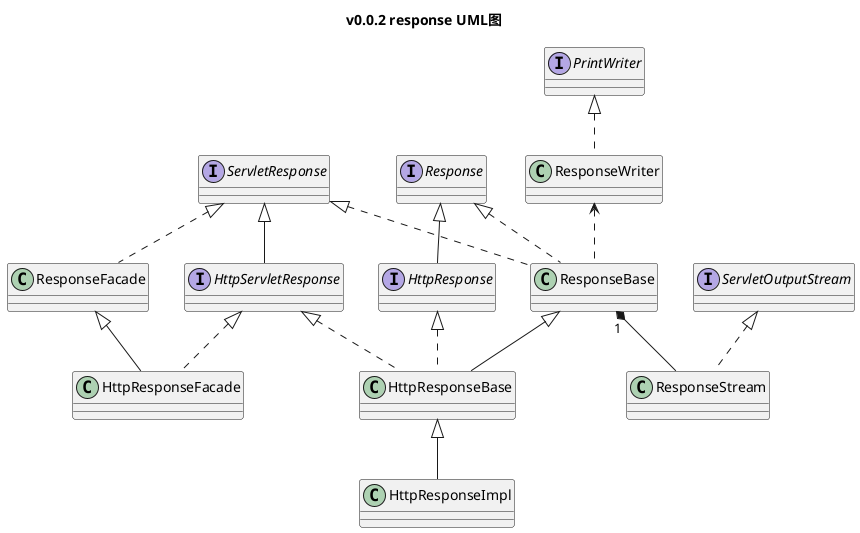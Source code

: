 @startuml

title v0.0.2 response UML图
interface Response
interface ServletResponse
interface HttpServletResponse
interface HttpResponse
interface ServletOutputStream
interface PrintWriter
class ResponseBase
class HttpResponseBase
class HttpResponseImpl
class ResponseFacade
class HttpResponseFacade
class ResponseWriter
class ResponseStream

Response <|-- HttpResponse
ServletResponse <|-- HttpServletResponse
ResponseBase <|-- HttpResponseBase
ResponseFacade <|-- HttpResponseFacade
HttpResponseBase <|-- HttpResponseImpl
Response <|.. ResponseBase
HttpResponse <|.. HttpResponseBase
ServletResponse <|.. ResponseBase
HttpServletResponse <|.. HttpResponseBase
ServletResponse <|.. ResponseFacade
HttpServletResponse <|.. HttpResponseFacade
PrintWriter <|.. ResponseWriter
ServletOutputStream <|.. ResponseStream
ResponseBase "1" *-- ResponseStream
ResponseWriter <.. ResponseBase

@enduml